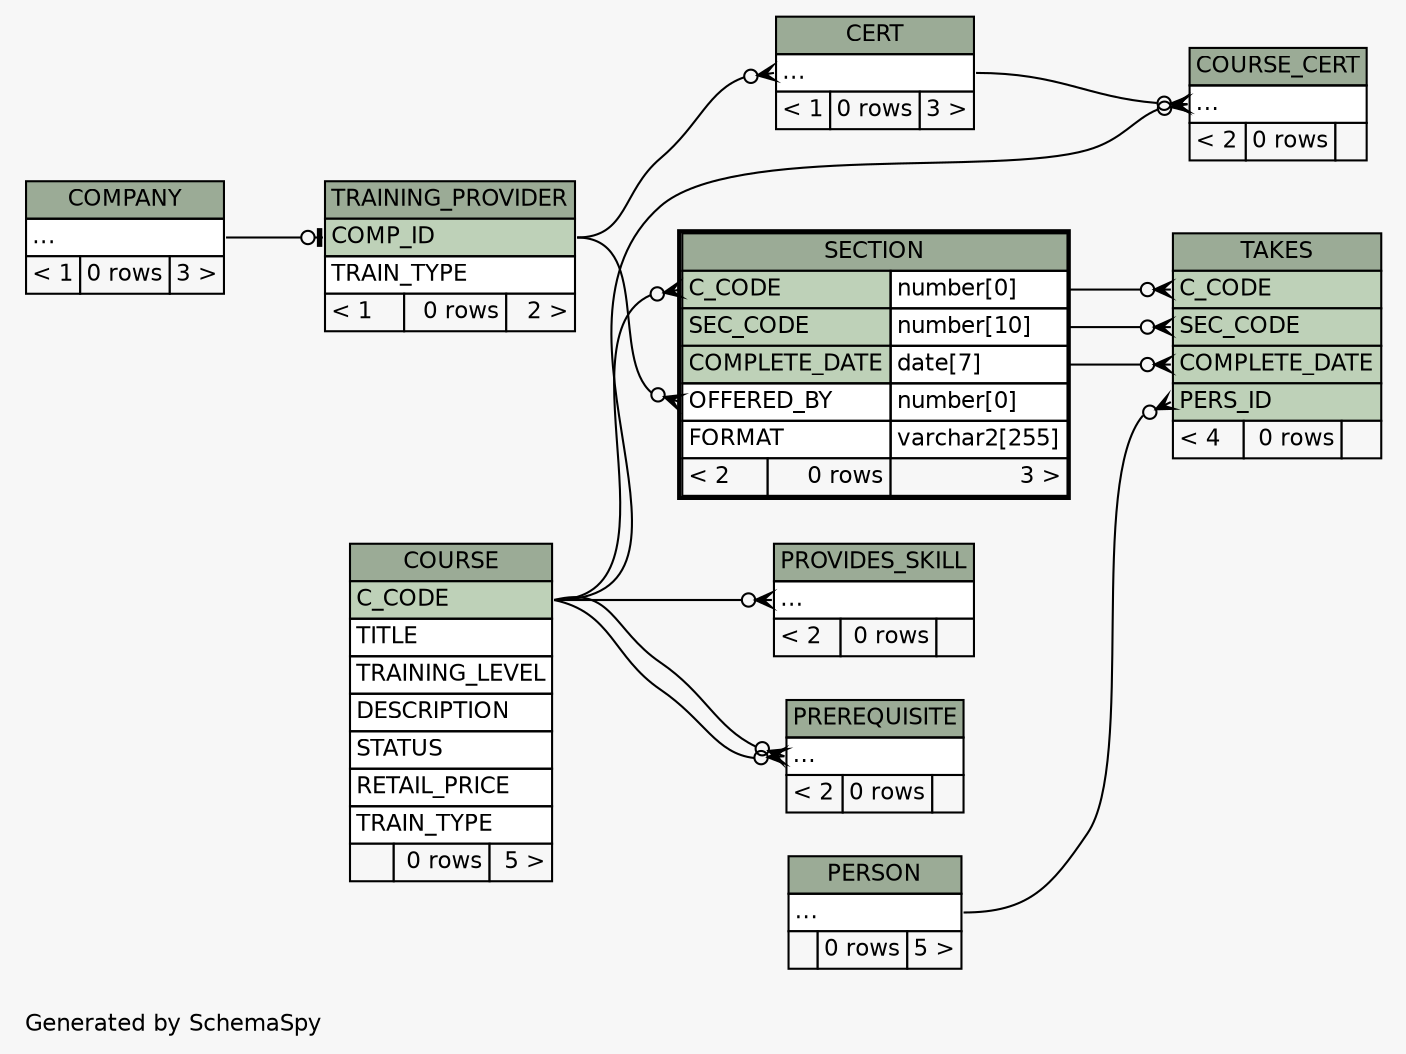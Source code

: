 // dot 2.38.0 on Linux 4.10.0-38-generic
// SchemaSpy rev 590
digraph "twoDegreesRelationshipsDiagram" {
  graph [
    rankdir="RL"
    bgcolor="#f7f7f7"
    label="\nGenerated by SchemaSpy"
    labeljust="l"
    nodesep="0.18"
    ranksep="0.46"
    fontname="Helvetica"
    fontsize="11"
  ];
  node [
    fontname="Helvetica"
    fontsize="11"
    shape="plaintext"
  ];
  edge [
    arrowsize="0.8"
  ];
  "CERT":"elipses":w -> "TRAINING_PROVIDER":"COMP_ID":e [arrowhead=none dir=back arrowtail=crowodot];
  "COURSE_CERT":"elipses":w -> "COURSE":"C_CODE":e [arrowhead=none dir=back arrowtail=crowodot];
  "COURSE_CERT":"elipses":w -> "CERT":"elipses":e [arrowhead=none dir=back arrowtail=crowodot];
  "PREREQUISITE":"elipses":w -> "COURSE":"C_CODE":e [arrowhead=none dir=back arrowtail=crowodot];
  "PREREQUISITE":"elipses":w -> "COURSE":"C_CODE":e [arrowhead=none dir=back arrowtail=crowodot];
  "PROVIDES_SKILL":"elipses":w -> "COURSE":"C_CODE":e [arrowhead=none dir=back arrowtail=crowodot];
  "SECTION":"C_CODE":w -> "COURSE":"C_CODE":e [arrowhead=none dir=back arrowtail=crowodot];
  "SECTION":"OFFERED_BY":w -> "TRAINING_PROVIDER":"COMP_ID":e [arrowhead=none dir=back arrowtail=crowodot];
  "TAKES":"C_CODE":w -> "SECTION":"C_CODE.type":e [arrowhead=none dir=back arrowtail=crowodot];
  "TAKES":"COMPLETE_DATE":w -> "SECTION":"COMPLETE_DATE.type":e [arrowhead=none dir=back arrowtail=crowodot];
  "TAKES":"PERS_ID":w -> "PERSON":"elipses":e [arrowhead=none dir=back arrowtail=crowodot];
  "TAKES":"SEC_CODE":w -> "SECTION":"SEC_CODE.type":e [arrowhead=none dir=back arrowtail=crowodot];
  "TRAINING_PROVIDER":"COMP_ID":w -> "COMPANY":"elipses":e [arrowhead=none dir=back arrowtail=teeodot];
  "CERT" [
    label=<
    <TABLE BORDER="0" CELLBORDER="1" CELLSPACING="0" BGCOLOR="#ffffff">
      <TR><TD COLSPAN="3" BGCOLOR="#9bab96" ALIGN="CENTER">CERT</TD></TR>
      <TR><TD PORT="elipses" COLSPAN="3" ALIGN="LEFT">...</TD></TR>
      <TR><TD ALIGN="LEFT" BGCOLOR="#f7f7f7">&lt; 1</TD><TD ALIGN="RIGHT" BGCOLOR="#f7f7f7">0 rows</TD><TD ALIGN="RIGHT" BGCOLOR="#f7f7f7">3 &gt;</TD></TR>
    </TABLE>>
    URL="CERT.html"
    tooltip="CERT"
  ];
  "COMPANY" [
    label=<
    <TABLE BORDER="0" CELLBORDER="1" CELLSPACING="0" BGCOLOR="#ffffff">
      <TR><TD COLSPAN="3" BGCOLOR="#9bab96" ALIGN="CENTER">COMPANY</TD></TR>
      <TR><TD PORT="elipses" COLSPAN="3" ALIGN="LEFT">...</TD></TR>
      <TR><TD ALIGN="LEFT" BGCOLOR="#f7f7f7">&lt; 1</TD><TD ALIGN="RIGHT" BGCOLOR="#f7f7f7">0 rows</TD><TD ALIGN="RIGHT" BGCOLOR="#f7f7f7">3 &gt;</TD></TR>
    </TABLE>>
    URL="COMPANY.html"
    tooltip="COMPANY"
  ];
  "COURSE" [
    label=<
    <TABLE BORDER="0" CELLBORDER="1" CELLSPACING="0" BGCOLOR="#ffffff">
      <TR><TD COLSPAN="3" BGCOLOR="#9bab96" ALIGN="CENTER">COURSE</TD></TR>
      <TR><TD PORT="C_CODE" COLSPAN="3" BGCOLOR="#bed1b8" ALIGN="LEFT">C_CODE</TD></TR>
      <TR><TD PORT="TITLE" COLSPAN="3" ALIGN="LEFT">TITLE</TD></TR>
      <TR><TD PORT="TRAINING_LEVEL" COLSPAN="3" ALIGN="LEFT">TRAINING_LEVEL</TD></TR>
      <TR><TD PORT="DESCRIPTION" COLSPAN="3" ALIGN="LEFT">DESCRIPTION</TD></TR>
      <TR><TD PORT="STATUS" COLSPAN="3" ALIGN="LEFT">STATUS</TD></TR>
      <TR><TD PORT="RETAIL_PRICE" COLSPAN="3" ALIGN="LEFT">RETAIL_PRICE</TD></TR>
      <TR><TD PORT="TRAIN_TYPE" COLSPAN="3" ALIGN="LEFT">TRAIN_TYPE</TD></TR>
      <TR><TD ALIGN="LEFT" BGCOLOR="#f7f7f7">  </TD><TD ALIGN="RIGHT" BGCOLOR="#f7f7f7">0 rows</TD><TD ALIGN="RIGHT" BGCOLOR="#f7f7f7">5 &gt;</TD></TR>
    </TABLE>>
    URL="COURSE.html"
    tooltip="COURSE"
  ];
  "COURSE_CERT" [
    label=<
    <TABLE BORDER="0" CELLBORDER="1" CELLSPACING="0" BGCOLOR="#ffffff">
      <TR><TD COLSPAN="3" BGCOLOR="#9bab96" ALIGN="CENTER">COURSE_CERT</TD></TR>
      <TR><TD PORT="elipses" COLSPAN="3" ALIGN="LEFT">...</TD></TR>
      <TR><TD ALIGN="LEFT" BGCOLOR="#f7f7f7">&lt; 2</TD><TD ALIGN="RIGHT" BGCOLOR="#f7f7f7">0 rows</TD><TD ALIGN="RIGHT" BGCOLOR="#f7f7f7">  </TD></TR>
    </TABLE>>
    URL="COURSE_CERT.html"
    tooltip="COURSE_CERT"
  ];
  "PERSON" [
    label=<
    <TABLE BORDER="0" CELLBORDER="1" CELLSPACING="0" BGCOLOR="#ffffff">
      <TR><TD COLSPAN="3" BGCOLOR="#9bab96" ALIGN="CENTER">PERSON</TD></TR>
      <TR><TD PORT="elipses" COLSPAN="3" ALIGN="LEFT">...</TD></TR>
      <TR><TD ALIGN="LEFT" BGCOLOR="#f7f7f7">  </TD><TD ALIGN="RIGHT" BGCOLOR="#f7f7f7">0 rows</TD><TD ALIGN="RIGHT" BGCOLOR="#f7f7f7">5 &gt;</TD></TR>
    </TABLE>>
    URL="PERSON.html"
    tooltip="PERSON"
  ];
  "PREREQUISITE" [
    label=<
    <TABLE BORDER="0" CELLBORDER="1" CELLSPACING="0" BGCOLOR="#ffffff">
      <TR><TD COLSPAN="3" BGCOLOR="#9bab96" ALIGN="CENTER">PREREQUISITE</TD></TR>
      <TR><TD PORT="elipses" COLSPAN="3" ALIGN="LEFT">...</TD></TR>
      <TR><TD ALIGN="LEFT" BGCOLOR="#f7f7f7">&lt; 2</TD><TD ALIGN="RIGHT" BGCOLOR="#f7f7f7">0 rows</TD><TD ALIGN="RIGHT" BGCOLOR="#f7f7f7">  </TD></TR>
    </TABLE>>
    URL="PREREQUISITE.html"
    tooltip="PREREQUISITE"
  ];
  "PROVIDES_SKILL" [
    label=<
    <TABLE BORDER="0" CELLBORDER="1" CELLSPACING="0" BGCOLOR="#ffffff">
      <TR><TD COLSPAN="3" BGCOLOR="#9bab96" ALIGN="CENTER">PROVIDES_SKILL</TD></TR>
      <TR><TD PORT="elipses" COLSPAN="3" ALIGN="LEFT">...</TD></TR>
      <TR><TD ALIGN="LEFT" BGCOLOR="#f7f7f7">&lt; 2</TD><TD ALIGN="RIGHT" BGCOLOR="#f7f7f7">0 rows</TD><TD ALIGN="RIGHT" BGCOLOR="#f7f7f7">  </TD></TR>
    </TABLE>>
    URL="PROVIDES_SKILL.html"
    tooltip="PROVIDES_SKILL"
  ];
  "SECTION" [
    label=<
    <TABLE BORDER="2" CELLBORDER="1" CELLSPACING="0" BGCOLOR="#ffffff">
      <TR><TD COLSPAN="3" BGCOLOR="#9bab96" ALIGN="CENTER">SECTION</TD></TR>
      <TR><TD PORT="C_CODE" COLSPAN="2" BGCOLOR="#bed1b8" ALIGN="LEFT">C_CODE</TD><TD PORT="C_CODE.type" ALIGN="LEFT">number[0]</TD></TR>
      <TR><TD PORT="SEC_CODE" COLSPAN="2" BGCOLOR="#bed1b8" ALIGN="LEFT">SEC_CODE</TD><TD PORT="SEC_CODE.type" ALIGN="LEFT">number[10]</TD></TR>
      <TR><TD PORT="COMPLETE_DATE" COLSPAN="2" BGCOLOR="#bed1b8" ALIGN="LEFT">COMPLETE_DATE</TD><TD PORT="COMPLETE_DATE.type" ALIGN="LEFT">date[7]</TD></TR>
      <TR><TD PORT="OFFERED_BY" COLSPAN="2" ALIGN="LEFT">OFFERED_BY</TD><TD PORT="OFFERED_BY.type" ALIGN="LEFT">number[0]</TD></TR>
      <TR><TD PORT="FORMAT" COLSPAN="2" ALIGN="LEFT">FORMAT</TD><TD PORT="FORMAT.type" ALIGN="LEFT">varchar2[255]</TD></TR>
      <TR><TD ALIGN="LEFT" BGCOLOR="#f7f7f7">&lt; 2</TD><TD ALIGN="RIGHT" BGCOLOR="#f7f7f7">0 rows</TD><TD ALIGN="RIGHT" BGCOLOR="#f7f7f7">3 &gt;</TD></TR>
    </TABLE>>
    URL="SECTION.html"
    tooltip="SECTION"
  ];
  "TAKES" [
    label=<
    <TABLE BORDER="0" CELLBORDER="1" CELLSPACING="0" BGCOLOR="#ffffff">
      <TR><TD COLSPAN="3" BGCOLOR="#9bab96" ALIGN="CENTER">TAKES</TD></TR>
      <TR><TD PORT="C_CODE" COLSPAN="3" BGCOLOR="#bed1b8" ALIGN="LEFT">C_CODE</TD></TR>
      <TR><TD PORT="SEC_CODE" COLSPAN="3" BGCOLOR="#bed1b8" ALIGN="LEFT">SEC_CODE</TD></TR>
      <TR><TD PORT="COMPLETE_DATE" COLSPAN="3" BGCOLOR="#bed1b8" ALIGN="LEFT">COMPLETE_DATE</TD></TR>
      <TR><TD PORT="PERS_ID" COLSPAN="3" BGCOLOR="#bed1b8" ALIGN="LEFT">PERS_ID</TD></TR>
      <TR><TD ALIGN="LEFT" BGCOLOR="#f7f7f7">&lt; 4</TD><TD ALIGN="RIGHT" BGCOLOR="#f7f7f7">0 rows</TD><TD ALIGN="RIGHT" BGCOLOR="#f7f7f7">  </TD></TR>
    </TABLE>>
    URL="TAKES.html"
    tooltip="TAKES"
  ];
  "TRAINING_PROVIDER" [
    label=<
    <TABLE BORDER="0" CELLBORDER="1" CELLSPACING="0" BGCOLOR="#ffffff">
      <TR><TD COLSPAN="3" BGCOLOR="#9bab96" ALIGN="CENTER">TRAINING_PROVIDER</TD></TR>
      <TR><TD PORT="COMP_ID" COLSPAN="3" BGCOLOR="#bed1b8" ALIGN="LEFT">COMP_ID</TD></TR>
      <TR><TD PORT="TRAIN_TYPE" COLSPAN="3" ALIGN="LEFT">TRAIN_TYPE</TD></TR>
      <TR><TD ALIGN="LEFT" BGCOLOR="#f7f7f7">&lt; 1</TD><TD ALIGN="RIGHT" BGCOLOR="#f7f7f7">0 rows</TD><TD ALIGN="RIGHT" BGCOLOR="#f7f7f7">2 &gt;</TD></TR>
    </TABLE>>
    URL="TRAINING_PROVIDER.html"
    tooltip="TRAINING_PROVIDER"
  ];
}

